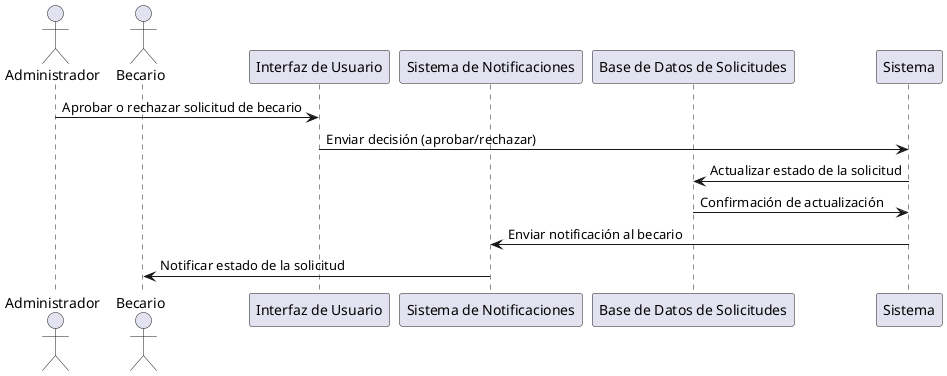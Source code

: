 @startuml
actor Administrador
actor Becario
participant "Interfaz de Usuario" as UI
participant "Sistema de Notificaciones" as Notificaciones
participant "Base de Datos de Solicitudes" as BD

Administrador -> UI: Aprobar o rechazar solicitud de becario
UI -> Sistema: Enviar decisión (aprobar/rechazar)
Sistema -> BD: Actualizar estado de la solicitud
BD -> Sistema: Confirmación de actualización
Sistema -> Notificaciones: Enviar notificación al becario
Notificaciones -> Becario: Notificar estado de la solicitud
@enduml
